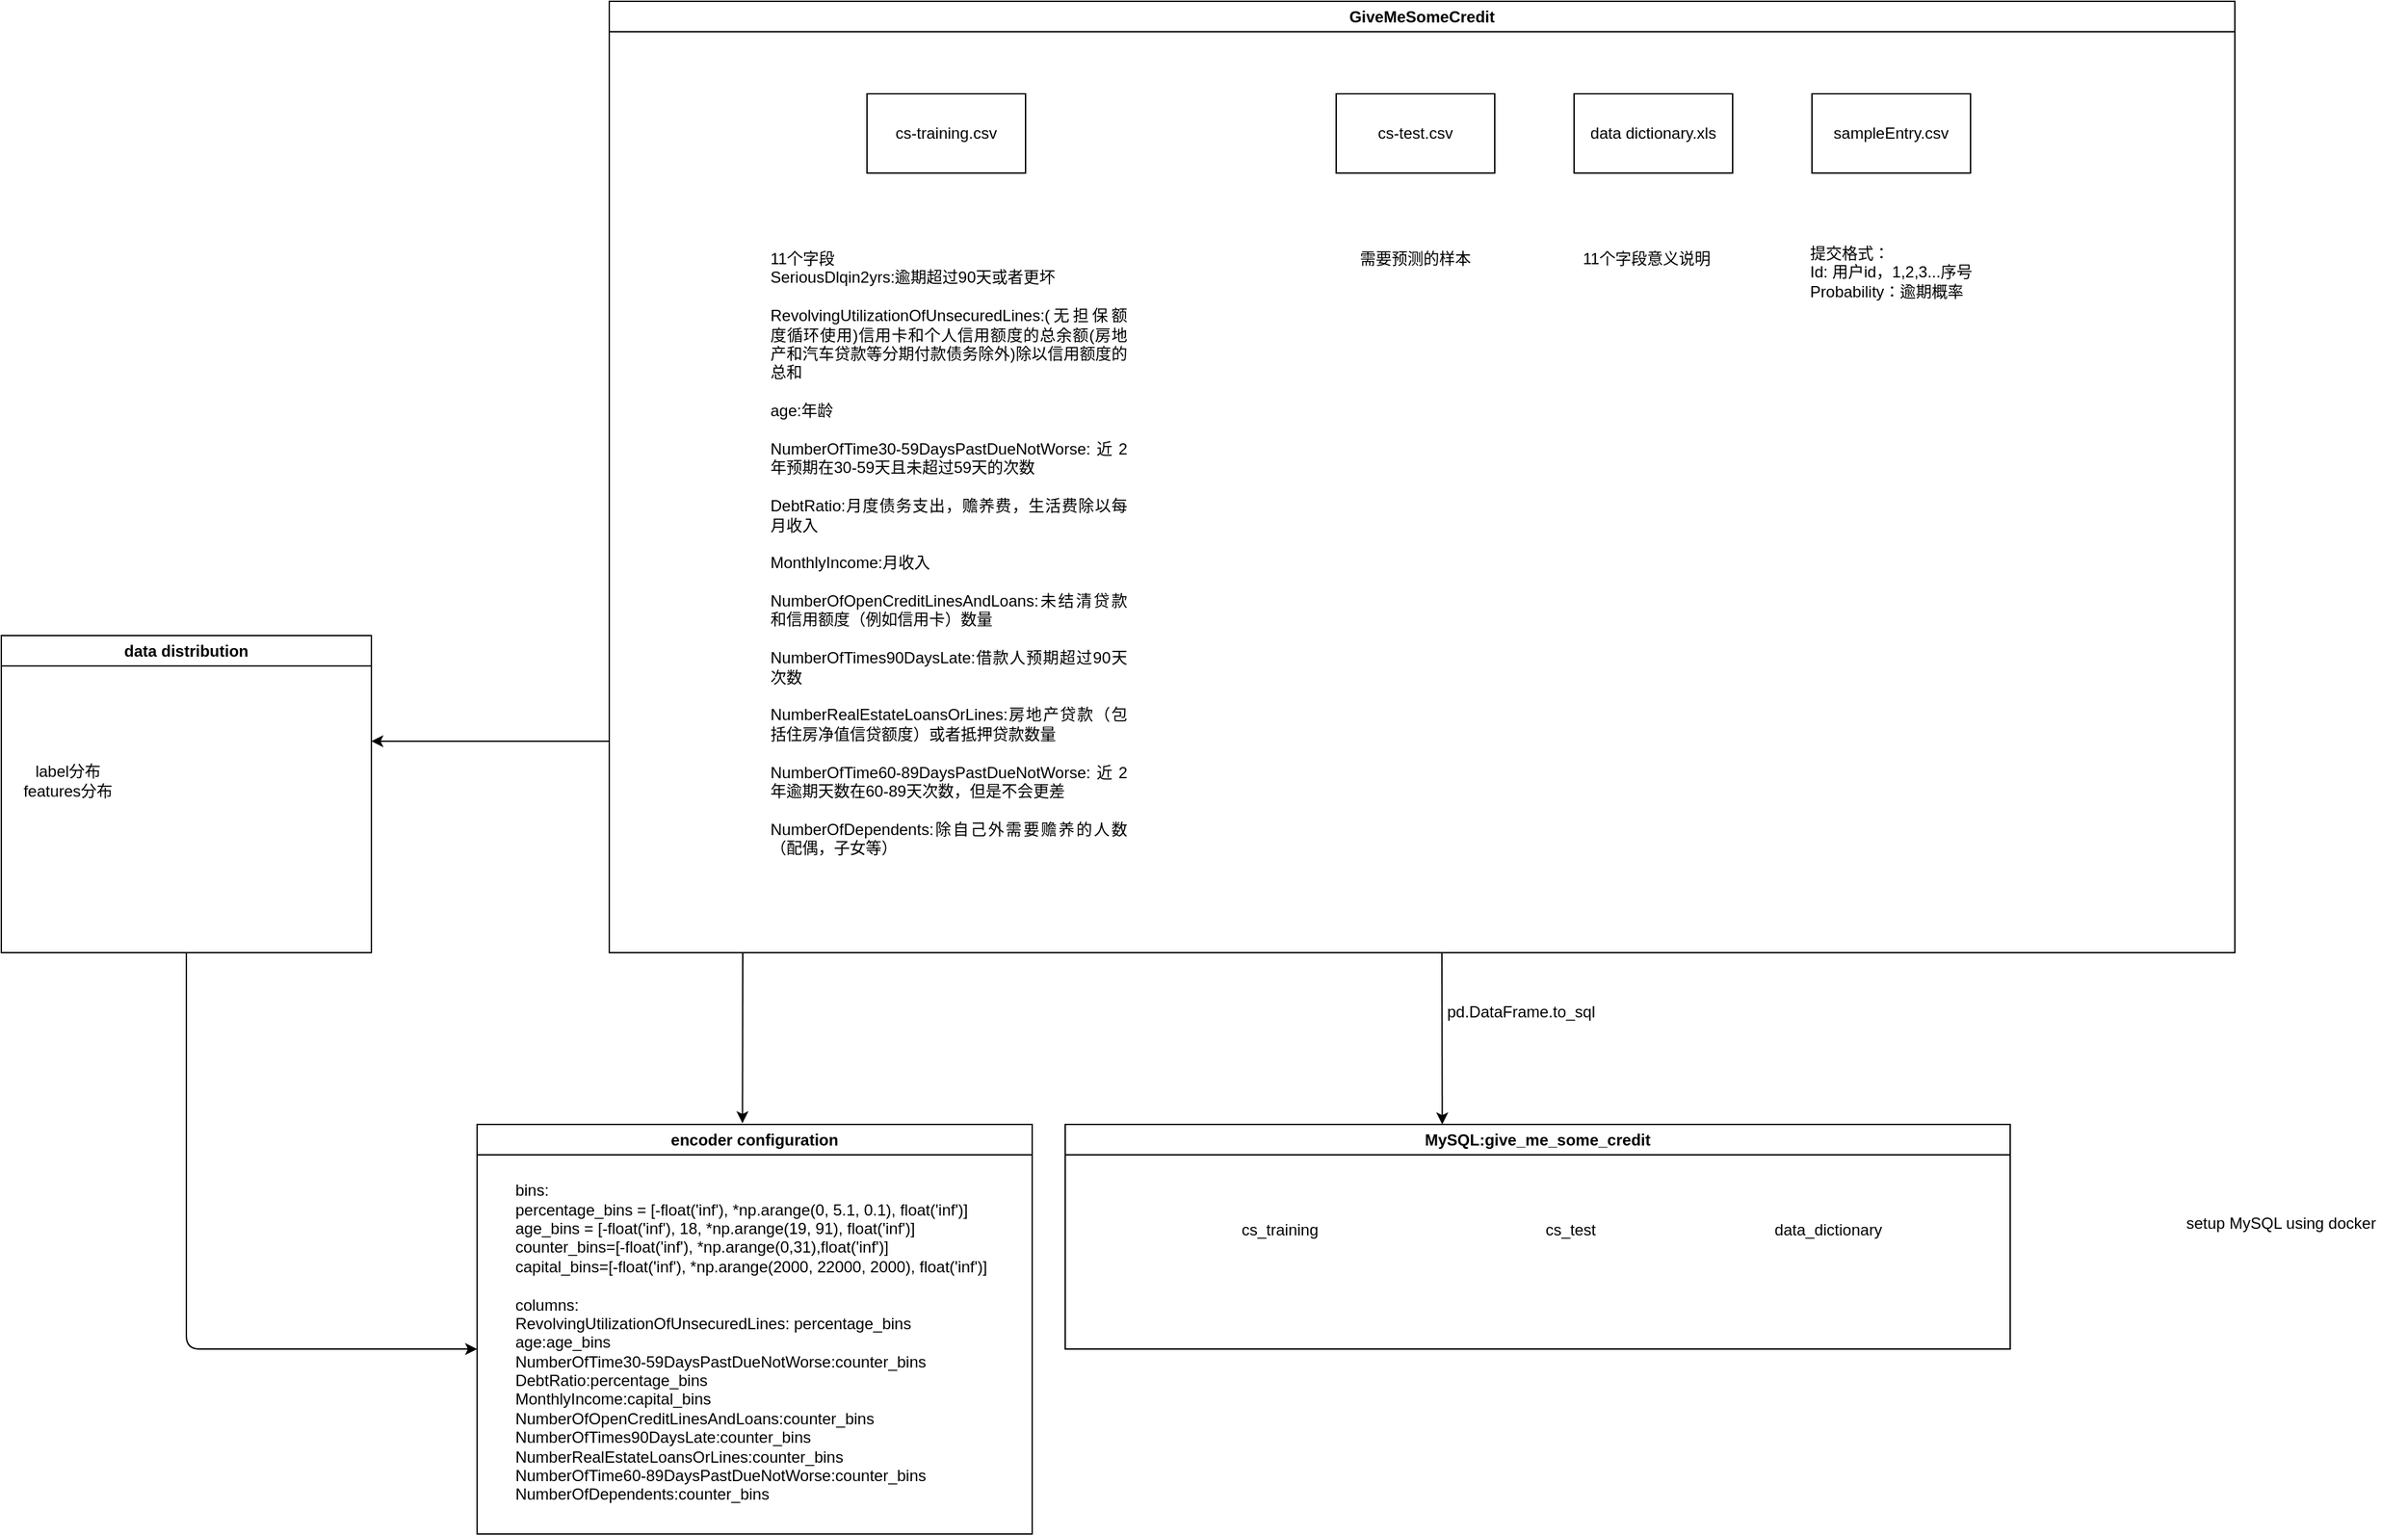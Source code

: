 <mxfile>
    <diagram id="WBjvlmOX7QORwJJAJFwh" name="Page-1">
        <mxGraphModel dx="1590" dy="779" grid="1" gridSize="10" guides="1" tooltips="1" connect="1" arrows="1" fold="1" page="1" pageScale="1" pageWidth="850" pageHeight="1100" math="0" shadow="0">
            <root>
                <mxCell id="0"/>
                <mxCell id="1" parent="0"/>
                <mxCell id="2" value="GiveMeSomeCredit" style="swimlane;whiteSpace=wrap;html=1;" parent="1" vertex="1">
                    <mxGeometry x="80" y="80" width="1230" height="720" as="geometry"/>
                </mxCell>
                <mxCell id="3" value="cs-training.csv" style="rounded=0;whiteSpace=wrap;html=1;" parent="2" vertex="1">
                    <mxGeometry x="195" y="70" width="120" height="60" as="geometry"/>
                </mxCell>
                <mxCell id="4" value="cs-test.csv" style="rounded=0;whiteSpace=wrap;html=1;" parent="2" vertex="1">
                    <mxGeometry x="550" y="70" width="120" height="60" as="geometry"/>
                </mxCell>
                <mxCell id="5" value="data dictionary.xls" style="rounded=0;whiteSpace=wrap;html=1;" parent="2" vertex="1">
                    <mxGeometry x="730" y="70" width="120" height="60" as="geometry"/>
                </mxCell>
                <mxCell id="6" value="sampleEntry.csv" style="rounded=0;whiteSpace=wrap;html=1;" parent="2" vertex="1">
                    <mxGeometry x="910" y="70" width="120" height="60" as="geometry"/>
                </mxCell>
                <mxCell id="8" value="&lt;div style=&quot;text-align: justify;&quot;&gt;&lt;span style=&quot;background-color: initial;&quot;&gt;11个字段&lt;/span&gt;&lt;/div&gt;&lt;table style=&quot;text-align: justify;&quot; width=&quot;270&quot; cellspacing=&quot;0&quot; cellpadding=&quot;0&quot; border=&quot;0&quot;&gt;&lt;tbody&gt;&lt;tr style=&quot;height:12.75pt&quot; height=&quot;17&quot;&gt;  &lt;td style=&quot;height:12.75pt;width:203pt&quot; width=&quot;270&quot; class=&quot;xl65&quot; height=&quot;17&quot;&gt;SeriousDlqin2yrs:逾期超过90天或者更坏&lt;br&gt;&lt;br&gt;&lt;table width=&quot;270&quot; cellspacing=&quot;0&quot; cellpadding=&quot;0&quot; border=&quot;0&quot;&gt;&lt;tbody&gt;&lt;tr style=&quot;height:25.5pt&quot; height=&quot;34&quot;&gt;  &lt;td style=&quot;height:25.5pt;width:203pt&quot; width=&quot;270&quot; class=&quot;xl65&quot; height=&quot;34&quot;&gt;RevolvingUtilizationOfUnsecuredLines:(无担保额度循环使用)信用卡和个人信用额度的总余额(房地产和汽车贷款等分期付款债务除外)除以信用额度的总和&lt;br&gt;&lt;br&gt;age:年龄&lt;br&gt;&lt;br&gt;&lt;table width=&quot;270&quot; cellspacing=&quot;0&quot; cellpadding=&quot;0&quot; border=&quot;0&quot;&gt;&lt;tbody&gt;&lt;tr style=&quot;height:12.75pt&quot; height=&quot;17&quot;&gt;  &lt;td style=&quot;height:12.75pt;width:203pt&quot; width=&quot;270&quot; class=&quot;xl65&quot; height=&quot;17&quot;&gt;NumberOfTime30-59DaysPastDueNotWorse:近2年预期在30-59天且未超过59天的次数&lt;br&gt;&lt;br&gt;&lt;table width=&quot;270&quot; cellspacing=&quot;0&quot; cellpadding=&quot;0&quot; border=&quot;0&quot;&gt;&lt;tbody&gt;&lt;tr style=&quot;height:12.75pt&quot; height=&quot;17&quot;&gt;  &lt;td style=&quot;height:12.75pt;width:203pt&quot; width=&quot;270&quot; class=&quot;xl65&quot; height=&quot;17&quot;&gt;DebtRatio:月度债务支出，赡养费，生活费除以每月收入&lt;br&gt;&lt;br&gt;&lt;table width=&quot;270&quot; cellspacing=&quot;0&quot; cellpadding=&quot;0&quot; border=&quot;0&quot;&gt;&lt;tbody&gt;&lt;tr style=&quot;height:12.75pt&quot; height=&quot;17&quot;&gt;  &lt;td style=&quot;height:12.75pt;width:203pt&quot; width=&quot;270&quot; class=&quot;xl65&quot; height=&quot;17&quot;&gt;MonthlyIncome:月收入&lt;br&gt;&lt;br&gt;&lt;table width=&quot;270&quot; cellspacing=&quot;0&quot; cellpadding=&quot;0&quot; border=&quot;0&quot;&gt;&lt;tbody&gt;&lt;tr style=&quot;height:12.75pt&quot; height=&quot;17&quot;&gt;  &lt;td style=&quot;height:12.75pt;width:203pt&quot; width=&quot;270&quot; class=&quot;xl65&quot; height=&quot;17&quot;&gt;NumberOfOpenCreditLinesAndLoans:未结清贷款和信用额度（例如信用卡）数量&lt;br&gt;&lt;br&gt;&lt;table width=&quot;270&quot; cellspacing=&quot;0&quot; cellpadding=&quot;0&quot; border=&quot;0&quot;&gt;&lt;tbody&gt;&lt;tr style=&quot;height:12.75pt&quot; height=&quot;17&quot;&gt;  &lt;td style=&quot;height:12.75pt;width:203pt&quot; width=&quot;270&quot; class=&quot;xl65&quot; height=&quot;17&quot;&gt;NumberOfTimes90DaysLate:借款人预期超过90天次数&lt;br&gt;&lt;br&gt;&lt;table width=&quot;270&quot; cellspacing=&quot;0&quot; cellpadding=&quot;0&quot; border=&quot;0&quot;&gt;&lt;tbody&gt;&lt;tr style=&quot;height:12.75pt&quot; height=&quot;17&quot;&gt;  &lt;td style=&quot;height:12.75pt;width:203pt&quot; width=&quot;270&quot; class=&quot;xl65&quot; height=&quot;17&quot;&gt;NumberRealEstateLoansOrLines:房地产贷款（包括住房净值信贷额度）或者抵押贷款数量&lt;br&gt;&lt;br&gt;&lt;table width=&quot;270&quot; cellspacing=&quot;0&quot; cellpadding=&quot;0&quot; border=&quot;0&quot;&gt;&lt;tbody&gt;&lt;tr style=&quot;height:12.75pt&quot; height=&quot;17&quot;&gt;  &lt;td style=&quot;height:12.75pt;width:203pt&quot; width=&quot;270&quot; class=&quot;xl65&quot; height=&quot;17&quot;&gt;NumberOfTime60-89DaysPastDueNotWorse:近2年逾期天数在60-89天次数，但是不会更差&lt;br&gt;&lt;br&gt;&lt;table width=&quot;270&quot; cellspacing=&quot;0&quot; cellpadding=&quot;0&quot; border=&quot;0&quot;&gt;&lt;tbody&gt;&lt;tr style=&quot;height:12.75pt&quot; height=&quot;17&quot;&gt;  &lt;td style=&quot;height:12.75pt;width:203pt&quot; width=&quot;270&quot; class=&quot;xl65&quot; height=&quot;17&quot;&gt;NumberOfDependents:除自己外需要赡养的人数（配偶，子女等）&lt;br&gt;&lt;br&gt;&lt;/td&gt;&lt;/tr&gt;&lt;/tbody&gt;&lt;/table&gt;&lt;/td&gt;&lt;/tr&gt;&lt;/tbody&gt;&lt;/table&gt;&lt;/td&gt;&lt;/tr&gt;&lt;/tbody&gt;&lt;/table&gt;&lt;/td&gt;&lt;/tr&gt;&lt;/tbody&gt;&lt;/table&gt;&lt;/td&gt;&lt;/tr&gt;&lt;/tbody&gt;&lt;/table&gt;&lt;/td&gt;&lt;/tr&gt;&lt;/tbody&gt;&lt;/table&gt;&lt;/td&gt;&lt;/tr&gt;&lt;/tbody&gt;&lt;/table&gt;&lt;/td&gt;&lt;/tr&gt;&lt;/tbody&gt;&lt;/table&gt;&lt;/td&gt;&lt;/tr&gt;&lt;/tbody&gt;&lt;/table&gt;&lt;/td&gt;&lt;/tr&gt;&lt;/tbody&gt;&lt;/table&gt;" style="text;html=1;strokeColor=none;fillColor=none;align=left;verticalAlign=middle;whiteSpace=wrap;rounded=0;" parent="2" vertex="1">
                    <mxGeometry x="120" y="160" width="280" height="530" as="geometry"/>
                </mxCell>
                <mxCell id="9" value="&lt;div style=&quot;text-align: justify;&quot;&gt;&lt;span style=&quot;background-color: initial;&quot;&gt;需要预测的样本&lt;/span&gt;&lt;/div&gt;" style="text;html=1;strokeColor=none;fillColor=none;align=center;verticalAlign=middle;whiteSpace=wrap;rounded=0;" parent="2" vertex="1">
                    <mxGeometry x="545" y="170" width="130" height="50" as="geometry"/>
                </mxCell>
                <mxCell id="10" value="&lt;div style=&quot;text-align: justify;&quot;&gt;&lt;span style=&quot;background-color: initial;&quot;&gt;11个字段意义说明&lt;/span&gt;&lt;/div&gt;" style="text;html=1;strokeColor=none;fillColor=none;align=center;verticalAlign=middle;whiteSpace=wrap;rounded=0;" parent="2" vertex="1">
                    <mxGeometry x="730" y="170" width="110" height="50" as="geometry"/>
                </mxCell>
                <mxCell id="11" value="&lt;div style=&quot;text-align: justify;&quot;&gt;&lt;span style=&quot;background-color: initial;&quot;&gt;提交格式：&lt;/span&gt;&lt;/div&gt;&lt;div style=&quot;text-align: justify;&quot;&gt;&lt;span style=&quot;background-color: initial;&quot;&gt;Id: 用户id，1,2,3...序号&lt;/span&gt;&lt;/div&gt;&lt;div style=&quot;text-align: justify;&quot;&gt;&lt;span style=&quot;background-color: initial;&quot;&gt;Probability：逾期概率&lt;/span&gt;&lt;/div&gt;" style="text;html=1;strokeColor=none;fillColor=none;align=center;verticalAlign=middle;whiteSpace=wrap;rounded=0;" parent="2" vertex="1">
                    <mxGeometry x="895" y="170" width="150" height="70" as="geometry"/>
                </mxCell>
                <mxCell id="7" value="MySQL:give_me_some_credit" style="swimlane;whiteSpace=wrap;html=1;" parent="1" vertex="1">
                    <mxGeometry x="425" y="930" width="715" height="170" as="geometry"/>
                </mxCell>
                <mxCell id="15" value="cs_training" style="text;html=1;strokeColor=none;fillColor=none;align=center;verticalAlign=middle;whiteSpace=wrap;rounded=0;" parent="7" vertex="1">
                    <mxGeometry x="125" y="60" width="75" height="40" as="geometry"/>
                </mxCell>
                <mxCell id="16" value="cs_test" style="text;html=1;strokeColor=none;fillColor=none;align=center;verticalAlign=middle;whiteSpace=wrap;rounded=0;" parent="7" vertex="1">
                    <mxGeometry x="345" y="60" width="75" height="40" as="geometry"/>
                </mxCell>
                <mxCell id="17" value="data_dictionary" style="text;html=1;strokeColor=none;fillColor=none;align=center;verticalAlign=middle;whiteSpace=wrap;rounded=0;" parent="7" vertex="1">
                    <mxGeometry x="525" y="60" width="105" height="40" as="geometry"/>
                </mxCell>
                <mxCell id="12" value="" style="endArrow=classic;html=1;entryX=0.399;entryY=0;entryDx=0;entryDy=0;entryPerimeter=0;" parent="1" target="7" edge="1">
                    <mxGeometry width="50" height="50" relative="1" as="geometry">
                        <mxPoint x="710" y="800" as="sourcePoint"/>
                        <mxPoint x="800" y="970" as="targetPoint"/>
                    </mxGeometry>
                </mxCell>
                <mxCell id="13" value="pd.DataFrame.to_sql" style="text;html=1;strokeColor=none;fillColor=none;align=center;verticalAlign=middle;whiteSpace=wrap;rounded=0;" parent="1" vertex="1">
                    <mxGeometry x="740" y="830" width="60" height="30" as="geometry"/>
                </mxCell>
                <mxCell id="14" value="setup MySQL using docker" style="text;html=1;strokeColor=none;fillColor=none;align=center;verticalAlign=middle;whiteSpace=wrap;rounded=0;" parent="1" vertex="1">
                    <mxGeometry x="1250" y="990" width="190" height="30" as="geometry"/>
                </mxCell>
                <mxCell id="22" value="encoder configuration" style="swimlane;whiteSpace=wrap;html=1;startSize=23;" vertex="1" parent="1">
                    <mxGeometry x="-20" y="930" width="420" height="310" as="geometry"/>
                </mxCell>
                <mxCell id="24" value="&lt;div style=&quot;text-align: justify;&quot;&gt;&lt;span style=&quot;background-color: initial;&quot;&gt;bins:&lt;/span&gt;&lt;/div&gt;&lt;span style=&quot;&quot;&gt;&lt;div style=&quot;text-align: left;&quot;&gt;&lt;span style=&quot;background-color: initial;&quot;&gt;percentage_bins = [&lt;/span&gt;&lt;span style=&quot;background-color: initial;&quot;&gt;-float('inf'), *np.arange(0, 5.1, 0.1), float('inf')&lt;/span&gt;&lt;span style=&quot;background-color: initial;&quot;&gt;]&lt;/span&gt;&lt;/div&gt;&lt;/span&gt;&lt;div style=&quot;text-align: left;&quot;&gt;age_bins = [-float('inf'), 18, *np.arange(19, 91), float('inf')]&lt;/div&gt;&lt;div style=&quot;text-align: left;&quot;&gt;counter_bins=[-float('inf'), *np.arange(0,31),float('inf')]&lt;/div&gt;&lt;div style=&quot;text-align: left;&quot;&gt;capital_bins=[-float('inf'), *np.arange(2000, 22000, 2000), float('inf')]&lt;/div&gt;&lt;div style=&quot;text-align: left;&quot;&gt;&lt;br&gt;&lt;/div&gt;&lt;div style=&quot;text-align: justify;&quot;&gt;columns:&lt;/div&gt;&lt;div style=&quot;text-align: justify;&quot;&gt;RevolvingUtilizationOfUnsecuredLines: percentage_bins&lt;/div&gt;&lt;div style=&quot;text-align: justify;&quot;&gt;age:age_bins&lt;/div&gt;&lt;div style=&quot;text-align: justify;&quot;&gt;NumberOfTime30-59DaysPastDueNotWorse:counter_bins&lt;br&gt;&lt;/div&gt;&lt;div style=&quot;text-align: justify;&quot;&gt;DebtRatio:percentage_bins&lt;br&gt;&lt;/div&gt;&lt;div style=&quot;text-align: justify;&quot;&gt;MonthlyIncome:capital_bins&lt;br&gt;&lt;/div&gt;&lt;div style=&quot;text-align: justify;&quot;&gt;NumberOfOpenCreditLinesAndLoans:counter_bins&lt;br&gt;&lt;/div&gt;&lt;div style=&quot;text-align: justify;&quot;&gt;NumberOfTimes90DaysLate:counter_bins&lt;br&gt;&lt;/div&gt;&lt;div style=&quot;text-align: justify;&quot;&gt;NumberRealEstateLoansOrLines:counter_bins&lt;br&gt;&lt;/div&gt;&lt;div style=&quot;text-align: justify;&quot;&gt;NumberOfTime60-89DaysPastDueNotWorse:counter_bins&lt;br&gt;&lt;/div&gt;&lt;div style=&quot;text-align: justify;&quot;&gt;NumberOfDependents:counter_bins&lt;br&gt;&lt;/div&gt;" style="text;html=1;strokeColor=none;fillColor=none;align=center;verticalAlign=middle;whiteSpace=wrap;rounded=0;" vertex="1" parent="22">
                    <mxGeometry x="20" y="35" width="375" height="260" as="geometry"/>
                </mxCell>
                <mxCell id="23" value="" style="endArrow=classic;html=1;entryX=0.478;entryY=-0.003;entryDx=0;entryDy=0;entryPerimeter=0;" edge="1" parent="1" target="22">
                    <mxGeometry width="50" height="50" relative="1" as="geometry">
                        <mxPoint x="181" y="800" as="sourcePoint"/>
                        <mxPoint x="400" y="970" as="targetPoint"/>
                    </mxGeometry>
                </mxCell>
                <mxCell id="25" value="data distribution" style="swimlane;whiteSpace=wrap;html=1;" vertex="1" parent="1">
                    <mxGeometry x="-380" y="560" width="280" height="240" as="geometry"/>
                </mxCell>
                <mxCell id="26" value="&lt;span style=&quot;text-align: justify;&quot;&gt;label分布&lt;/span&gt;&lt;br style=&quot;text-align: justify;&quot;&gt;&lt;span style=&quot;text-align: justify;&quot;&gt;features分布&lt;/span&gt;" style="text;html=1;align=center;verticalAlign=middle;resizable=0;points=[];autosize=1;strokeColor=none;fillColor=none;" vertex="1" parent="1">
                    <mxGeometry x="-375" y="650" width="90" height="40" as="geometry"/>
                </mxCell>
                <mxCell id="27" value="" style="endArrow=classic;html=1;" edge="1" parent="1">
                    <mxGeometry width="50" height="50" relative="1" as="geometry">
                        <mxPoint x="80" y="640" as="sourcePoint"/>
                        <mxPoint x="-100" y="640" as="targetPoint"/>
                    </mxGeometry>
                </mxCell>
                <mxCell id="28" value="" style="endArrow=classic;html=1;exitX=0.5;exitY=1;exitDx=0;exitDy=0;" edge="1" parent="1" source="25">
                    <mxGeometry width="50" height="50" relative="1" as="geometry">
                        <mxPoint x="-100" y="990" as="sourcePoint"/>
                        <mxPoint x="-20" y="1100" as="targetPoint"/>
                        <Array as="points">
                            <mxPoint x="-240" y="1100"/>
                        </Array>
                    </mxGeometry>
                </mxCell>
            </root>
        </mxGraphModel>
    </diagram>
</mxfile>